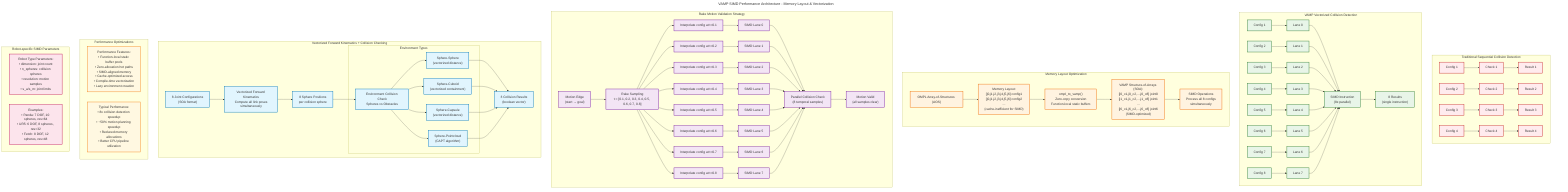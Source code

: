 ---
title: "VAMP SIMD Performance Architecture - Memory Layout & Vectorization"
---
graph TB
    %% Traditional vs VAMP Comparison
    subgraph "Traditional Sequential Collision Detection"
        T1["Config 1"] --> TC1["Check 1"]
        T2["Config 2"] --> TC2["Check 2"] 
        T3["Config 3"] --> TC3["Check 3"]
        T4["Config 4"] --> TC4["Check 4"]
        TC1 --> TR1["Result 1"]
        TC2 --> TR2["Result 2"]
        TC3 --> TR3["Result 3"]
        TC4 --> TR4["Result 4"]
    end
    
    subgraph "VAMP Vectorized Collision Detection"
        V1["Config 1"] --> VL1[Lane 0]
        V2["Config 2"] --> VL2[Lane 1]
        V3["Config 3"] --> VL3[Lane 2]
        V4["Config 4"] --> VL4[Lane 3]
        V5["Config 5"] --> VL5[Lane 4]
        V6["Config 6"] --> VL6[Lane 5]
        V7["Config 7"] --> VL7[Lane 6]
        V8["Config 8"] --> VL8[Lane 7]
        
        VL1 --> SIMD["SIMD Instruction<br/>(8x parallel)"]
        VL2 --> SIMD
        VL3 --> SIMD
        VL4 --> SIMD
        VL5 --> SIMD
        VL6 --> SIMD
        VL7 --> SIMD
        VL8 --> SIMD
        
        SIMD --> VR["8 Results<br/>(single instruction)"]
    end
    
    %% Memory Layout Transformation
    subgraph "Memory Layout Optimization"
        %% AOS Layout
        AOS_START["OMPL Array-of-Structures (AOS)"]
        AOS_START --> AOS_MEM["Memory Layout:<br/>[j0,j1,j2,j3,j4,j5,j6] config1<br/>[j0,j1,j2,j3,j4,j5,j6] config2<br/>...<br/>(cache-inefficient for SIMD)"]
        
        %% Conversion Process
        AOS_MEM --> CONV["ompl_to_vamp()<br/>Zero-copy conversion<br/>Function-local static buffers"]
        
        %% SOA Layout
        CONV --> SOA_MEM["VAMP Structure-of-Arrays (SOA):<br/>[j0_c1,j0_c2,...,j0_c8] joint0<br/>[j1_c1,j1_c2,...,j1_c8] joint1<br/>...<br/>[j6_c1,j6_c2,...,j6_c8] joint6<br/>(SIMD-optimized)"]
        
        SOA_MEM --> SIMD_OPS["SIMD Operations<br/>Process all 8 configs<br/>simultaneously"]
    end
    
    %% Motion Validation Detail
    subgraph "Rake Motion Validation Strategy"
        MOTION_START["Motion Edge<br/>(start → goal)"]
        MOTION_START --> RAKE_SAMPLE["Rake Sampling<br/>t = [0.1, 0.2, 0.3, 0.4, 0.5, 0.6, 0.7, 0.8]"]
        
        RAKE_SAMPLE --> INTERP1["Interpolate config at t=0.1"] --> LANE1[SIMD Lane 0]
        RAKE_SAMPLE --> INTERP2["Interpolate config at t=0.2"] --> LANE2[SIMD Lane 1]
        RAKE_SAMPLE --> INTERP3["Interpolate config at t=0.3"] --> LANE3[SIMD Lane 2]
        RAKE_SAMPLE --> INTERP4["Interpolate config at t=0.4"] --> LANE4[SIMD Lane 3]
        RAKE_SAMPLE --> INTERP5["Interpolate config at t=0.5"] --> LANE5[SIMD Lane 4]
        RAKE_SAMPLE --> INTERP6["Interpolate config at t=0.6"] --> LANE6[SIMD Lane 5]
        RAKE_SAMPLE --> INTERP7["Interpolate config at t=0.7"] --> LANE7[SIMD Lane 6]
        RAKE_SAMPLE --> INTERP8["Interpolate config at t=0.8"] --> LANE8[SIMD Lane 7]
        
        LANE1 --> PARALLEL_CHECK["Parallel Collision Check<br/>(8 temporal samples)"]
        LANE2 --> PARALLEL_CHECK
        LANE3 --> PARALLEL_CHECK
        LANE4 --> PARALLEL_CHECK
        LANE5 --> PARALLEL_CHECK
        LANE6 --> PARALLEL_CHECK
        LANE7 --> PARALLEL_CHECK
        LANE8 --> PARALLEL_CHECK
        
        PARALLEL_CHECK --> MOTION_RESULT["Motion Valid<br/>(all samples clear)"]
    end
    
    %% Forward Kinematics Detail
    subgraph "Vectorized Forward Kinematics + Collision Checking"
        FK_INPUT["8 Joint Configurations<br/>(SOA format)"]
        FK_INPUT --> FK_COMPUTE["Vectorized Forward Kinematics<br/>Compute all link poses<br/>simultaneously"]
        
        FK_COMPUTE --> SPHERE_POS["8 Sphere Positions<br/>per collision sphere"]
        SPHERE_POS --> COLLISION_ENV["Environment Collision Check<br/>Spheres vs Obstacles"]
        
        subgraph "Environment Types"
            COLLISION_ENV --> SPHERE_COLL["Sphere-Sphere<br/>(vectorized distance)"]
            COLLISION_ENV --> CUBOID_COLL["Sphere-Cuboid<br/>(vectorized containment)"]
            COLLISION_ENV --> CAPSULE_COLL["Sphere-Capsule<br/>(vectorized distance)"]
            COLLISION_ENV --> CLOUD_COLL["Sphere-Pointcloud<br/>(CAPT algorithm)"]
        end
        
        SPHERE_COLL --> FINAL_RESULT["8 Collision Results<br/>(boolean vector)"]
        CUBOID_COLL --> FINAL_RESULT
        CAPSULE_COLL --> FINAL_RESULT
        CLOUD_COLL --> FINAL_RESULT
    end
    
    %% Performance Characteristics
    subgraph "Performance Optimizations"
        PERF_FEATURES["Performance Features:<br/>• Function-local static buffer pools<br/>• Zero-allocation hot paths<br/>• SIMD-aligned memory<br/>• Cache-optimized access<br/>• Compile-time vectorization<br/>• Lazy environment creation"]
        
        PERF_METRICS["Typical Performance:<br/>• 8x collision detection speedup<br/>• ~50% motion planning speedup<br/>• Reduced memory allocations<br/>• Better CPU pipeline utilization"]
    end
    
    %% Robot-specific Configuration
    subgraph "Robot-specific SIMD Parameters"
        ROBOT_PARAMS["Robot Type Parameters:<br/>• dimension: joint count<br/>• n_spheres: collision spheres<br/>• resolution: motion samples<br/>• s_a/s_m: joint limits"]
        
        ROBOT_EXAMPLES["Examples:<br/>• Panda: 7 DOF, 10 spheres, res=64<br/>• UR5: 6 DOF, 8 spheres, res=32<br/>• Fetch: 8 DOF, 12 spheres, res=48"]
    end
    
    %% Style definitions
    classDef traditional fill:#ffebee,stroke:#c62828,stroke-width:2px
    classDef vamp fill:#e8f5e8,stroke:#2e7d32,stroke-width:2px
    classDef memory fill:#fff3e0,stroke:#ef6c00,stroke-width:2px
    classDef motion fill:#f3e5f5,stroke:#7b1fa2,stroke-width:2px
    classDef forward fill:#e1f5fe,stroke:#0277bd,stroke-width:2px
    classDef perf fill:#fff8e1,stroke:#f57f17,stroke-width:2px
    classDef robot fill:#fce4ec,stroke:#c2185b,stroke-width:2px
    
    %% Apply styles
    class T1,T2,T3,T4,TC1,TC2,TC3,TC4,TR1,TR2,TR3,TR4 traditional
    class V1,V2,V3,V4,V5,V6,V7,V8,VL1,VL2,VL3,VL4,VL5,VL6,VL7,VL8,SIMD,VR vamp
    class AOS_START,AOS_MEM,CONV,SOA_MEM,SIMD_OPS memory
    class MOTION_START,RAKE_SAMPLE,INTERP1,INTERP2,INTERP3,INTERP4,INTERP5,INTERP6,INTERP7,INTERP8,LANE1,LANE2,LANE3,LANE4,LANE5,LANE6,LANE7,LANE8,PARALLEL_CHECK,MOTION_RESULT motion
    class FK_INPUT,FK_COMPUTE,SPHERE_POS,COLLISION_ENV,SPHERE_COLL,CUBOID_COLL,CAPSULE_COLL,CLOUD_COLL,FINAL_RESULT forward
    class PERF_FEATURES,PERF_METRICS perf
    class ROBOT_PARAMS,ROBOT_EXAMPLES robot